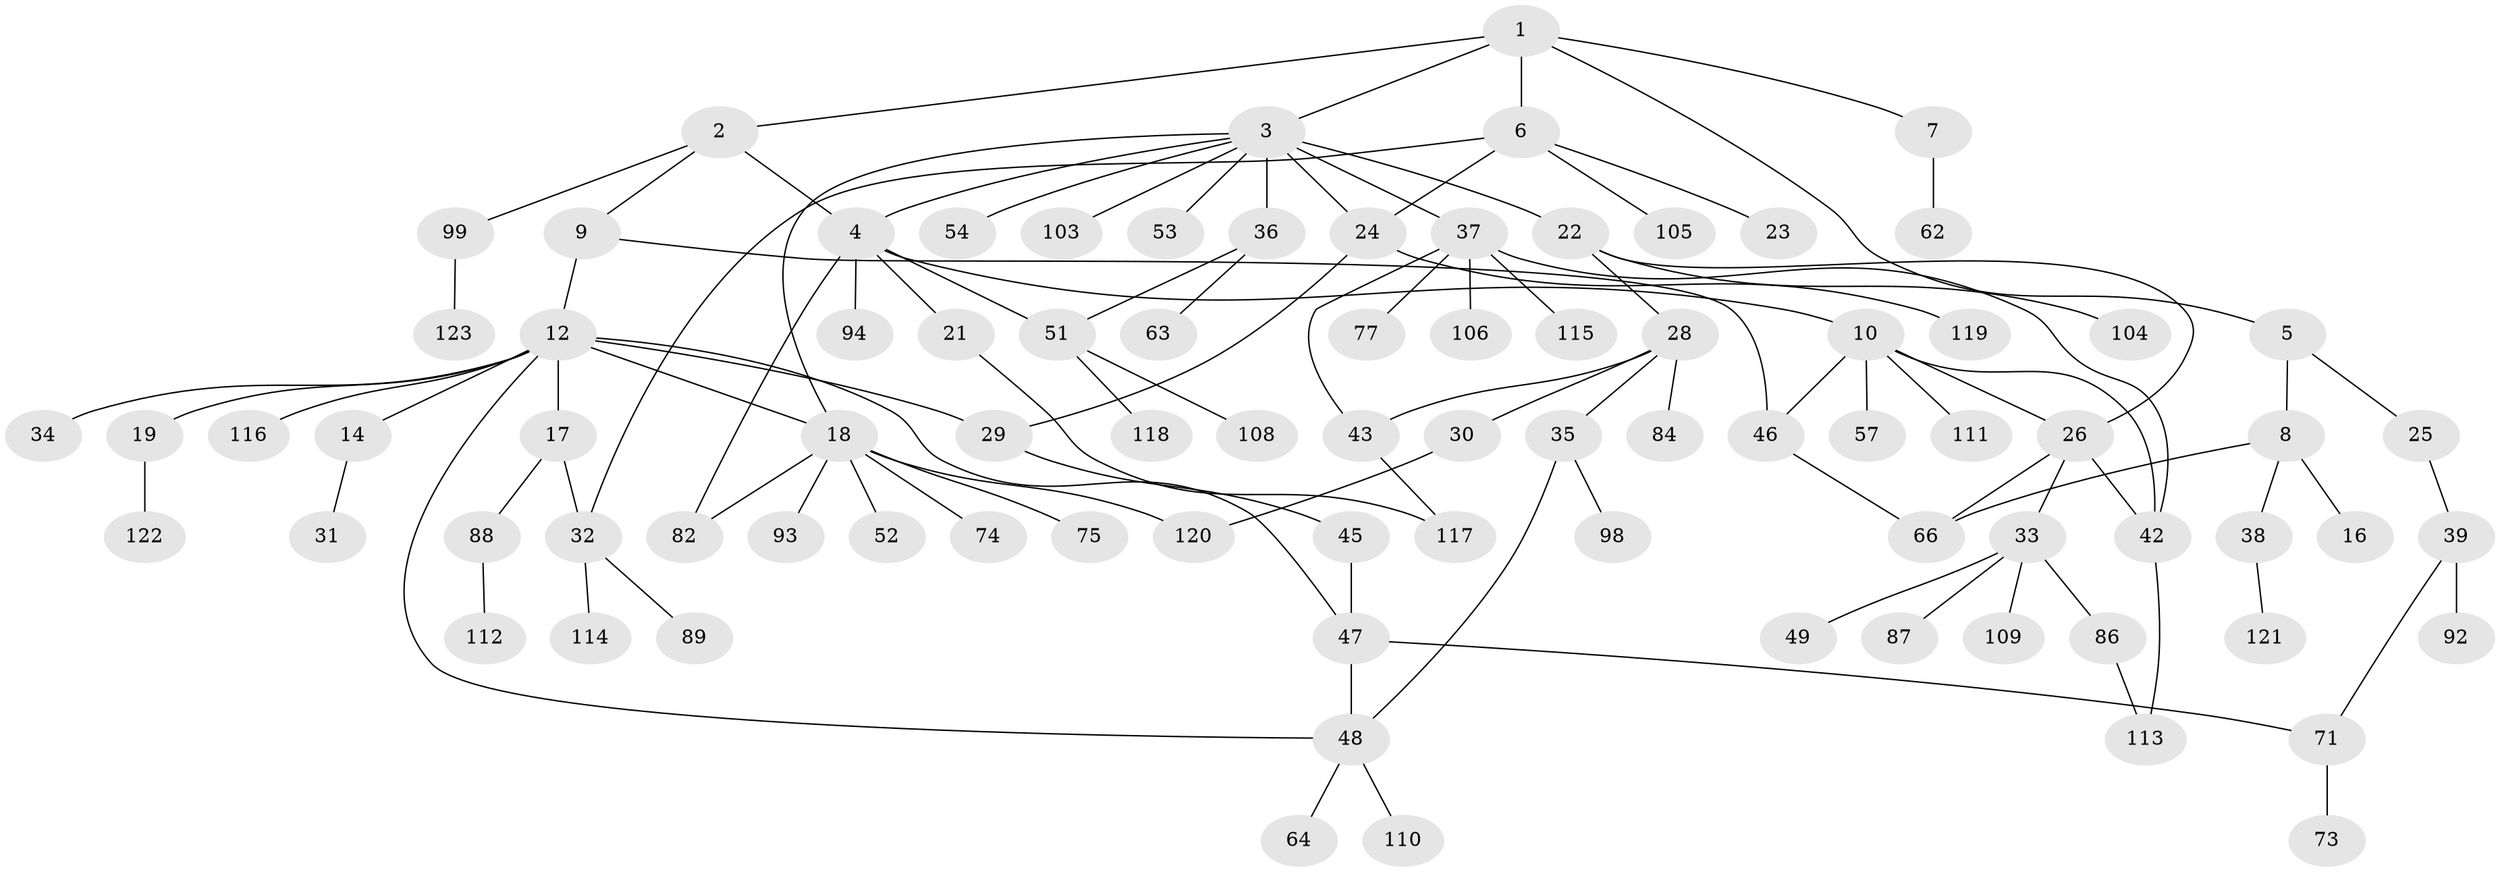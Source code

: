 // original degree distribution, {5: 0.056910569105691054, 4: 0.08943089430894309, 8: 0.008130081300813009, 3: 0.17886178861788618, 2: 0.22764227642276422, 9: 0.008130081300813009, 7: 0.016260162601626018, 1: 0.4065040650406504, 6: 0.008130081300813009}
// Generated by graph-tools (version 1.1) at 2025/17/03/04/25 18:17:11]
// undirected, 86 vertices, 106 edges
graph export_dot {
graph [start="1"]
  node [color=gray90,style=filled];
  1;
  2;
  3 [super="+15+68"];
  4 [super="+11"];
  5;
  6;
  7;
  8;
  9;
  10 [super="+41"];
  12 [super="+20+80+81"];
  14;
  16;
  17;
  18 [super="+27"];
  19 [super="+58"];
  21;
  22;
  23;
  24;
  25;
  26 [super="+50+55"];
  28;
  29;
  30;
  31;
  32 [super="+67"];
  33 [super="+40"];
  34 [super="+72"];
  35;
  36 [super="+61"];
  37 [super="+44"];
  38;
  39;
  42 [super="+79+83"];
  43 [super="+97+95"];
  45;
  46;
  47;
  48 [super="+56"];
  49;
  51 [super="+69+59"];
  52;
  53;
  54;
  57;
  62;
  63;
  64;
  66 [super="+90"];
  71;
  73;
  74;
  75;
  77;
  82 [super="+91"];
  84;
  86;
  87;
  88;
  89;
  92;
  93;
  94;
  98;
  99;
  103;
  104;
  105;
  106;
  108;
  109;
  110;
  111;
  112;
  113;
  114;
  115;
  116;
  117;
  118;
  119;
  120;
  121;
  122;
  123;
  1 -- 2;
  1 -- 3;
  1 -- 5;
  1 -- 6;
  1 -- 7;
  2 -- 4;
  2 -- 9;
  2 -- 99;
  3 -- 22;
  3 -- 24;
  3 -- 36;
  3 -- 54;
  3 -- 53;
  3 -- 37 [weight=2];
  3 -- 103;
  3 -- 4;
  3 -- 18;
  4 -- 10;
  4 -- 21;
  4 -- 82;
  4 -- 51;
  4 -- 94;
  5 -- 8;
  5 -- 25;
  6 -- 23;
  6 -- 105;
  6 -- 24;
  6 -- 32;
  7 -- 62;
  8 -- 16;
  8 -- 38;
  8 -- 66;
  9 -- 12;
  9 -- 46;
  10 -- 26;
  10 -- 111;
  10 -- 46;
  10 -- 57;
  10 -- 42;
  12 -- 14;
  12 -- 17;
  12 -- 18;
  12 -- 19;
  12 -- 34;
  12 -- 48;
  12 -- 29;
  12 -- 47;
  12 -- 116;
  14 -- 31;
  17 -- 32;
  17 -- 88;
  18 -- 75;
  18 -- 93;
  18 -- 120;
  18 -- 82;
  18 -- 52;
  18 -- 74;
  19 -- 122;
  21 -- 117;
  22 -- 28;
  22 -- 104;
  22 -- 26;
  24 -- 29;
  24 -- 119;
  25 -- 39;
  26 -- 33;
  26 -- 66;
  26 -- 42;
  28 -- 30;
  28 -- 35;
  28 -- 43;
  28 -- 84;
  29 -- 45;
  30 -- 120;
  32 -- 89;
  32 -- 114;
  33 -- 49;
  33 -- 87;
  33 -- 109;
  33 -- 86;
  35 -- 98;
  35 -- 48;
  36 -- 63;
  36 -- 51;
  37 -- 42;
  37 -- 115;
  37 -- 106;
  37 -- 77;
  37 -- 43;
  38 -- 121;
  39 -- 92;
  39 -- 71;
  42 -- 113;
  43 -- 117;
  45 -- 47;
  46 -- 66;
  47 -- 71;
  47 -- 48;
  48 -- 64;
  48 -- 110;
  51 -- 118;
  51 -- 108;
  71 -- 73;
  86 -- 113;
  88 -- 112;
  99 -- 123;
}
